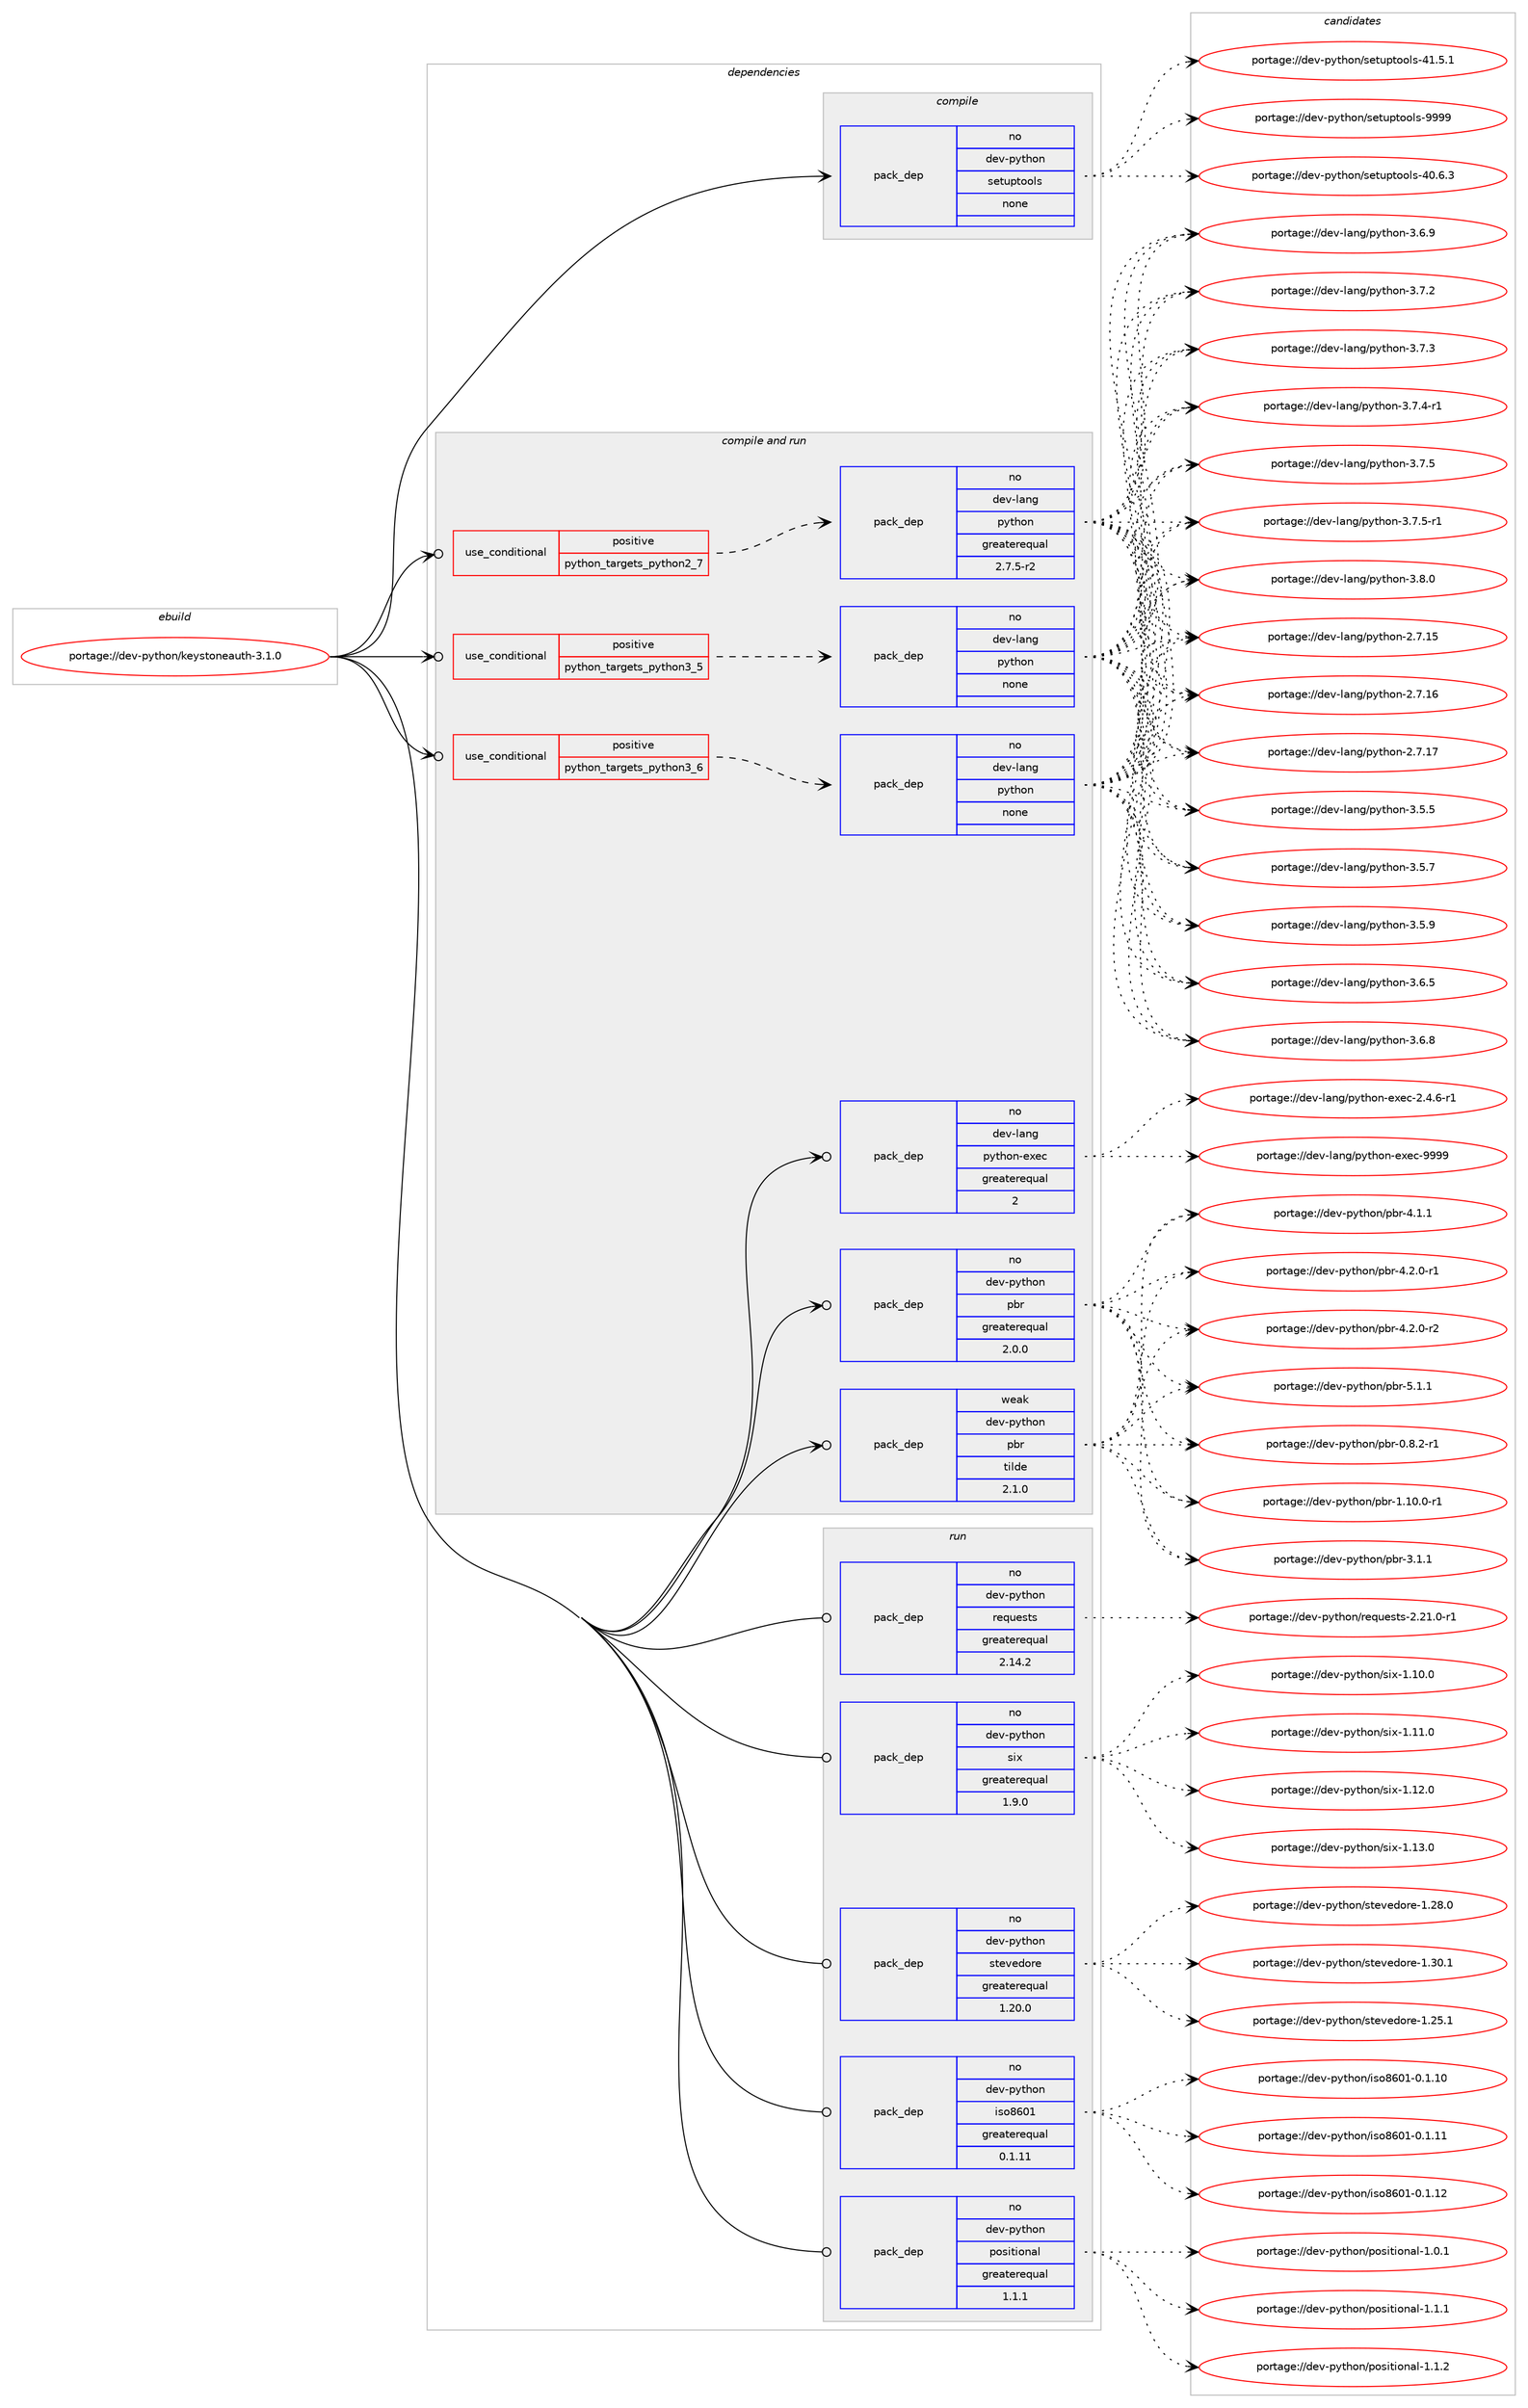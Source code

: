 digraph prolog {

# *************
# Graph options
# *************

newrank=true;
concentrate=true;
compound=true;
graph [rankdir=LR,fontname=Helvetica,fontsize=10,ranksep=1.5];#, ranksep=2.5, nodesep=0.2];
edge  [arrowhead=vee];
node  [fontname=Helvetica,fontsize=10];

# **********
# The ebuild
# **********

subgraph cluster_leftcol {
color=gray;
rank=same;
label=<<i>ebuild</i>>;
id [label="portage://dev-python/keystoneauth-3.1.0", color=red, width=4, href="../dev-python/keystoneauth-3.1.0.svg"];
}

# ****************
# The dependencies
# ****************

subgraph cluster_midcol {
color=gray;
label=<<i>dependencies</i>>;
subgraph cluster_compile {
fillcolor="#eeeeee";
style=filled;
label=<<i>compile</i>>;
subgraph pack112712 {
dependency147050 [label=<<TABLE BORDER="0" CELLBORDER="1" CELLSPACING="0" CELLPADDING="4" WIDTH="220"><TR><TD ROWSPAN="6" CELLPADDING="30">pack_dep</TD></TR><TR><TD WIDTH="110">no</TD></TR><TR><TD>dev-python</TD></TR><TR><TD>setuptools</TD></TR><TR><TD>none</TD></TR><TR><TD></TD></TR></TABLE>>, shape=none, color=blue];
}
id:e -> dependency147050:w [weight=20,style="solid",arrowhead="vee"];
}
subgraph cluster_compileandrun {
fillcolor="#eeeeee";
style=filled;
label=<<i>compile and run</i>>;
subgraph cond31013 {
dependency147051 [label=<<TABLE BORDER="0" CELLBORDER="1" CELLSPACING="0" CELLPADDING="4"><TR><TD ROWSPAN="3" CELLPADDING="10">use_conditional</TD></TR><TR><TD>positive</TD></TR><TR><TD>python_targets_python2_7</TD></TR></TABLE>>, shape=none, color=red];
subgraph pack112713 {
dependency147052 [label=<<TABLE BORDER="0" CELLBORDER="1" CELLSPACING="0" CELLPADDING="4" WIDTH="220"><TR><TD ROWSPAN="6" CELLPADDING="30">pack_dep</TD></TR><TR><TD WIDTH="110">no</TD></TR><TR><TD>dev-lang</TD></TR><TR><TD>python</TD></TR><TR><TD>greaterequal</TD></TR><TR><TD>2.7.5-r2</TD></TR></TABLE>>, shape=none, color=blue];
}
dependency147051:e -> dependency147052:w [weight=20,style="dashed",arrowhead="vee"];
}
id:e -> dependency147051:w [weight=20,style="solid",arrowhead="odotvee"];
subgraph cond31014 {
dependency147053 [label=<<TABLE BORDER="0" CELLBORDER="1" CELLSPACING="0" CELLPADDING="4"><TR><TD ROWSPAN="3" CELLPADDING="10">use_conditional</TD></TR><TR><TD>positive</TD></TR><TR><TD>python_targets_python3_5</TD></TR></TABLE>>, shape=none, color=red];
subgraph pack112714 {
dependency147054 [label=<<TABLE BORDER="0" CELLBORDER="1" CELLSPACING="0" CELLPADDING="4" WIDTH="220"><TR><TD ROWSPAN="6" CELLPADDING="30">pack_dep</TD></TR><TR><TD WIDTH="110">no</TD></TR><TR><TD>dev-lang</TD></TR><TR><TD>python</TD></TR><TR><TD>none</TD></TR><TR><TD></TD></TR></TABLE>>, shape=none, color=blue];
}
dependency147053:e -> dependency147054:w [weight=20,style="dashed",arrowhead="vee"];
}
id:e -> dependency147053:w [weight=20,style="solid",arrowhead="odotvee"];
subgraph cond31015 {
dependency147055 [label=<<TABLE BORDER="0" CELLBORDER="1" CELLSPACING="0" CELLPADDING="4"><TR><TD ROWSPAN="3" CELLPADDING="10">use_conditional</TD></TR><TR><TD>positive</TD></TR><TR><TD>python_targets_python3_6</TD></TR></TABLE>>, shape=none, color=red];
subgraph pack112715 {
dependency147056 [label=<<TABLE BORDER="0" CELLBORDER="1" CELLSPACING="0" CELLPADDING="4" WIDTH="220"><TR><TD ROWSPAN="6" CELLPADDING="30">pack_dep</TD></TR><TR><TD WIDTH="110">no</TD></TR><TR><TD>dev-lang</TD></TR><TR><TD>python</TD></TR><TR><TD>none</TD></TR><TR><TD></TD></TR></TABLE>>, shape=none, color=blue];
}
dependency147055:e -> dependency147056:w [weight=20,style="dashed",arrowhead="vee"];
}
id:e -> dependency147055:w [weight=20,style="solid",arrowhead="odotvee"];
subgraph pack112716 {
dependency147057 [label=<<TABLE BORDER="0" CELLBORDER="1" CELLSPACING="0" CELLPADDING="4" WIDTH="220"><TR><TD ROWSPAN="6" CELLPADDING="30">pack_dep</TD></TR><TR><TD WIDTH="110">no</TD></TR><TR><TD>dev-lang</TD></TR><TR><TD>python-exec</TD></TR><TR><TD>greaterequal</TD></TR><TR><TD>2</TD></TR></TABLE>>, shape=none, color=blue];
}
id:e -> dependency147057:w [weight=20,style="solid",arrowhead="odotvee"];
subgraph pack112717 {
dependency147058 [label=<<TABLE BORDER="0" CELLBORDER="1" CELLSPACING="0" CELLPADDING="4" WIDTH="220"><TR><TD ROWSPAN="6" CELLPADDING="30">pack_dep</TD></TR><TR><TD WIDTH="110">no</TD></TR><TR><TD>dev-python</TD></TR><TR><TD>pbr</TD></TR><TR><TD>greaterequal</TD></TR><TR><TD>2.0.0</TD></TR></TABLE>>, shape=none, color=blue];
}
id:e -> dependency147058:w [weight=20,style="solid",arrowhead="odotvee"];
subgraph pack112718 {
dependency147059 [label=<<TABLE BORDER="0" CELLBORDER="1" CELLSPACING="0" CELLPADDING="4" WIDTH="220"><TR><TD ROWSPAN="6" CELLPADDING="30">pack_dep</TD></TR><TR><TD WIDTH="110">weak</TD></TR><TR><TD>dev-python</TD></TR><TR><TD>pbr</TD></TR><TR><TD>tilde</TD></TR><TR><TD>2.1.0</TD></TR></TABLE>>, shape=none, color=blue];
}
id:e -> dependency147059:w [weight=20,style="solid",arrowhead="odotvee"];
}
subgraph cluster_run {
fillcolor="#eeeeee";
style=filled;
label=<<i>run</i>>;
subgraph pack112719 {
dependency147060 [label=<<TABLE BORDER="0" CELLBORDER="1" CELLSPACING="0" CELLPADDING="4" WIDTH="220"><TR><TD ROWSPAN="6" CELLPADDING="30">pack_dep</TD></TR><TR><TD WIDTH="110">no</TD></TR><TR><TD>dev-python</TD></TR><TR><TD>iso8601</TD></TR><TR><TD>greaterequal</TD></TR><TR><TD>0.1.11</TD></TR></TABLE>>, shape=none, color=blue];
}
id:e -> dependency147060:w [weight=20,style="solid",arrowhead="odot"];
subgraph pack112720 {
dependency147061 [label=<<TABLE BORDER="0" CELLBORDER="1" CELLSPACING="0" CELLPADDING="4" WIDTH="220"><TR><TD ROWSPAN="6" CELLPADDING="30">pack_dep</TD></TR><TR><TD WIDTH="110">no</TD></TR><TR><TD>dev-python</TD></TR><TR><TD>positional</TD></TR><TR><TD>greaterequal</TD></TR><TR><TD>1.1.1</TD></TR></TABLE>>, shape=none, color=blue];
}
id:e -> dependency147061:w [weight=20,style="solid",arrowhead="odot"];
subgraph pack112721 {
dependency147062 [label=<<TABLE BORDER="0" CELLBORDER="1" CELLSPACING="0" CELLPADDING="4" WIDTH="220"><TR><TD ROWSPAN="6" CELLPADDING="30">pack_dep</TD></TR><TR><TD WIDTH="110">no</TD></TR><TR><TD>dev-python</TD></TR><TR><TD>requests</TD></TR><TR><TD>greaterequal</TD></TR><TR><TD>2.14.2</TD></TR></TABLE>>, shape=none, color=blue];
}
id:e -> dependency147062:w [weight=20,style="solid",arrowhead="odot"];
subgraph pack112722 {
dependency147063 [label=<<TABLE BORDER="0" CELLBORDER="1" CELLSPACING="0" CELLPADDING="4" WIDTH="220"><TR><TD ROWSPAN="6" CELLPADDING="30">pack_dep</TD></TR><TR><TD WIDTH="110">no</TD></TR><TR><TD>dev-python</TD></TR><TR><TD>six</TD></TR><TR><TD>greaterequal</TD></TR><TR><TD>1.9.0</TD></TR></TABLE>>, shape=none, color=blue];
}
id:e -> dependency147063:w [weight=20,style="solid",arrowhead="odot"];
subgraph pack112723 {
dependency147064 [label=<<TABLE BORDER="0" CELLBORDER="1" CELLSPACING="0" CELLPADDING="4" WIDTH="220"><TR><TD ROWSPAN="6" CELLPADDING="30">pack_dep</TD></TR><TR><TD WIDTH="110">no</TD></TR><TR><TD>dev-python</TD></TR><TR><TD>stevedore</TD></TR><TR><TD>greaterequal</TD></TR><TR><TD>1.20.0</TD></TR></TABLE>>, shape=none, color=blue];
}
id:e -> dependency147064:w [weight=20,style="solid",arrowhead="odot"];
}
}

# **************
# The candidates
# **************

subgraph cluster_choices {
rank=same;
color=gray;
label=<<i>candidates</i>>;

subgraph choice112712 {
color=black;
nodesep=1;
choiceportage100101118451121211161041111104711510111611711211611111110811545524846544651 [label="portage://dev-python/setuptools-40.6.3", color=red, width=4,href="../dev-python/setuptools-40.6.3.svg"];
choiceportage100101118451121211161041111104711510111611711211611111110811545524946534649 [label="portage://dev-python/setuptools-41.5.1", color=red, width=4,href="../dev-python/setuptools-41.5.1.svg"];
choiceportage10010111845112121116104111110471151011161171121161111111081154557575757 [label="portage://dev-python/setuptools-9999", color=red, width=4,href="../dev-python/setuptools-9999.svg"];
dependency147050:e -> choiceportage100101118451121211161041111104711510111611711211611111110811545524846544651:w [style=dotted,weight="100"];
dependency147050:e -> choiceportage100101118451121211161041111104711510111611711211611111110811545524946534649:w [style=dotted,weight="100"];
dependency147050:e -> choiceportage10010111845112121116104111110471151011161171121161111111081154557575757:w [style=dotted,weight="100"];
}
subgraph choice112713 {
color=black;
nodesep=1;
choiceportage10010111845108971101034711212111610411111045504655464953 [label="portage://dev-lang/python-2.7.15", color=red, width=4,href="../dev-lang/python-2.7.15.svg"];
choiceportage10010111845108971101034711212111610411111045504655464954 [label="portage://dev-lang/python-2.7.16", color=red, width=4,href="../dev-lang/python-2.7.16.svg"];
choiceportage10010111845108971101034711212111610411111045504655464955 [label="portage://dev-lang/python-2.7.17", color=red, width=4,href="../dev-lang/python-2.7.17.svg"];
choiceportage100101118451089711010347112121116104111110455146534653 [label="portage://dev-lang/python-3.5.5", color=red, width=4,href="../dev-lang/python-3.5.5.svg"];
choiceportage100101118451089711010347112121116104111110455146534655 [label="portage://dev-lang/python-3.5.7", color=red, width=4,href="../dev-lang/python-3.5.7.svg"];
choiceportage100101118451089711010347112121116104111110455146534657 [label="portage://dev-lang/python-3.5.9", color=red, width=4,href="../dev-lang/python-3.5.9.svg"];
choiceportage100101118451089711010347112121116104111110455146544653 [label="portage://dev-lang/python-3.6.5", color=red, width=4,href="../dev-lang/python-3.6.5.svg"];
choiceportage100101118451089711010347112121116104111110455146544656 [label="portage://dev-lang/python-3.6.8", color=red, width=4,href="../dev-lang/python-3.6.8.svg"];
choiceportage100101118451089711010347112121116104111110455146544657 [label="portage://dev-lang/python-3.6.9", color=red, width=4,href="../dev-lang/python-3.6.9.svg"];
choiceportage100101118451089711010347112121116104111110455146554650 [label="portage://dev-lang/python-3.7.2", color=red, width=4,href="../dev-lang/python-3.7.2.svg"];
choiceportage100101118451089711010347112121116104111110455146554651 [label="portage://dev-lang/python-3.7.3", color=red, width=4,href="../dev-lang/python-3.7.3.svg"];
choiceportage1001011184510897110103471121211161041111104551465546524511449 [label="portage://dev-lang/python-3.7.4-r1", color=red, width=4,href="../dev-lang/python-3.7.4-r1.svg"];
choiceportage100101118451089711010347112121116104111110455146554653 [label="portage://dev-lang/python-3.7.5", color=red, width=4,href="../dev-lang/python-3.7.5.svg"];
choiceportage1001011184510897110103471121211161041111104551465546534511449 [label="portage://dev-lang/python-3.7.5-r1", color=red, width=4,href="../dev-lang/python-3.7.5-r1.svg"];
choiceportage100101118451089711010347112121116104111110455146564648 [label="portage://dev-lang/python-3.8.0", color=red, width=4,href="../dev-lang/python-3.8.0.svg"];
dependency147052:e -> choiceportage10010111845108971101034711212111610411111045504655464953:w [style=dotted,weight="100"];
dependency147052:e -> choiceportage10010111845108971101034711212111610411111045504655464954:w [style=dotted,weight="100"];
dependency147052:e -> choiceportage10010111845108971101034711212111610411111045504655464955:w [style=dotted,weight="100"];
dependency147052:e -> choiceportage100101118451089711010347112121116104111110455146534653:w [style=dotted,weight="100"];
dependency147052:e -> choiceportage100101118451089711010347112121116104111110455146534655:w [style=dotted,weight="100"];
dependency147052:e -> choiceportage100101118451089711010347112121116104111110455146534657:w [style=dotted,weight="100"];
dependency147052:e -> choiceportage100101118451089711010347112121116104111110455146544653:w [style=dotted,weight="100"];
dependency147052:e -> choiceportage100101118451089711010347112121116104111110455146544656:w [style=dotted,weight="100"];
dependency147052:e -> choiceportage100101118451089711010347112121116104111110455146544657:w [style=dotted,weight="100"];
dependency147052:e -> choiceportage100101118451089711010347112121116104111110455146554650:w [style=dotted,weight="100"];
dependency147052:e -> choiceportage100101118451089711010347112121116104111110455146554651:w [style=dotted,weight="100"];
dependency147052:e -> choiceportage1001011184510897110103471121211161041111104551465546524511449:w [style=dotted,weight="100"];
dependency147052:e -> choiceportage100101118451089711010347112121116104111110455146554653:w [style=dotted,weight="100"];
dependency147052:e -> choiceportage1001011184510897110103471121211161041111104551465546534511449:w [style=dotted,weight="100"];
dependency147052:e -> choiceportage100101118451089711010347112121116104111110455146564648:w [style=dotted,weight="100"];
}
subgraph choice112714 {
color=black;
nodesep=1;
choiceportage10010111845108971101034711212111610411111045504655464953 [label="portage://dev-lang/python-2.7.15", color=red, width=4,href="../dev-lang/python-2.7.15.svg"];
choiceportage10010111845108971101034711212111610411111045504655464954 [label="portage://dev-lang/python-2.7.16", color=red, width=4,href="../dev-lang/python-2.7.16.svg"];
choiceportage10010111845108971101034711212111610411111045504655464955 [label="portage://dev-lang/python-2.7.17", color=red, width=4,href="../dev-lang/python-2.7.17.svg"];
choiceportage100101118451089711010347112121116104111110455146534653 [label="portage://dev-lang/python-3.5.5", color=red, width=4,href="../dev-lang/python-3.5.5.svg"];
choiceportage100101118451089711010347112121116104111110455146534655 [label="portage://dev-lang/python-3.5.7", color=red, width=4,href="../dev-lang/python-3.5.7.svg"];
choiceportage100101118451089711010347112121116104111110455146534657 [label="portage://dev-lang/python-3.5.9", color=red, width=4,href="../dev-lang/python-3.5.9.svg"];
choiceportage100101118451089711010347112121116104111110455146544653 [label="portage://dev-lang/python-3.6.5", color=red, width=4,href="../dev-lang/python-3.6.5.svg"];
choiceportage100101118451089711010347112121116104111110455146544656 [label="portage://dev-lang/python-3.6.8", color=red, width=4,href="../dev-lang/python-3.6.8.svg"];
choiceportage100101118451089711010347112121116104111110455146544657 [label="portage://dev-lang/python-3.6.9", color=red, width=4,href="../dev-lang/python-3.6.9.svg"];
choiceportage100101118451089711010347112121116104111110455146554650 [label="portage://dev-lang/python-3.7.2", color=red, width=4,href="../dev-lang/python-3.7.2.svg"];
choiceportage100101118451089711010347112121116104111110455146554651 [label="portage://dev-lang/python-3.7.3", color=red, width=4,href="../dev-lang/python-3.7.3.svg"];
choiceportage1001011184510897110103471121211161041111104551465546524511449 [label="portage://dev-lang/python-3.7.4-r1", color=red, width=4,href="../dev-lang/python-3.7.4-r1.svg"];
choiceportage100101118451089711010347112121116104111110455146554653 [label="portage://dev-lang/python-3.7.5", color=red, width=4,href="../dev-lang/python-3.7.5.svg"];
choiceportage1001011184510897110103471121211161041111104551465546534511449 [label="portage://dev-lang/python-3.7.5-r1", color=red, width=4,href="../dev-lang/python-3.7.5-r1.svg"];
choiceportage100101118451089711010347112121116104111110455146564648 [label="portage://dev-lang/python-3.8.0", color=red, width=4,href="../dev-lang/python-3.8.0.svg"];
dependency147054:e -> choiceportage10010111845108971101034711212111610411111045504655464953:w [style=dotted,weight="100"];
dependency147054:e -> choiceportage10010111845108971101034711212111610411111045504655464954:w [style=dotted,weight="100"];
dependency147054:e -> choiceportage10010111845108971101034711212111610411111045504655464955:w [style=dotted,weight="100"];
dependency147054:e -> choiceportage100101118451089711010347112121116104111110455146534653:w [style=dotted,weight="100"];
dependency147054:e -> choiceportage100101118451089711010347112121116104111110455146534655:w [style=dotted,weight="100"];
dependency147054:e -> choiceportage100101118451089711010347112121116104111110455146534657:w [style=dotted,weight="100"];
dependency147054:e -> choiceportage100101118451089711010347112121116104111110455146544653:w [style=dotted,weight="100"];
dependency147054:e -> choiceportage100101118451089711010347112121116104111110455146544656:w [style=dotted,weight="100"];
dependency147054:e -> choiceportage100101118451089711010347112121116104111110455146544657:w [style=dotted,weight="100"];
dependency147054:e -> choiceportage100101118451089711010347112121116104111110455146554650:w [style=dotted,weight="100"];
dependency147054:e -> choiceportage100101118451089711010347112121116104111110455146554651:w [style=dotted,weight="100"];
dependency147054:e -> choiceportage1001011184510897110103471121211161041111104551465546524511449:w [style=dotted,weight="100"];
dependency147054:e -> choiceportage100101118451089711010347112121116104111110455146554653:w [style=dotted,weight="100"];
dependency147054:e -> choiceportage1001011184510897110103471121211161041111104551465546534511449:w [style=dotted,weight="100"];
dependency147054:e -> choiceportage100101118451089711010347112121116104111110455146564648:w [style=dotted,weight="100"];
}
subgraph choice112715 {
color=black;
nodesep=1;
choiceportage10010111845108971101034711212111610411111045504655464953 [label="portage://dev-lang/python-2.7.15", color=red, width=4,href="../dev-lang/python-2.7.15.svg"];
choiceportage10010111845108971101034711212111610411111045504655464954 [label="portage://dev-lang/python-2.7.16", color=red, width=4,href="../dev-lang/python-2.7.16.svg"];
choiceportage10010111845108971101034711212111610411111045504655464955 [label="portage://dev-lang/python-2.7.17", color=red, width=4,href="../dev-lang/python-2.7.17.svg"];
choiceportage100101118451089711010347112121116104111110455146534653 [label="portage://dev-lang/python-3.5.5", color=red, width=4,href="../dev-lang/python-3.5.5.svg"];
choiceportage100101118451089711010347112121116104111110455146534655 [label="portage://dev-lang/python-3.5.7", color=red, width=4,href="../dev-lang/python-3.5.7.svg"];
choiceportage100101118451089711010347112121116104111110455146534657 [label="portage://dev-lang/python-3.5.9", color=red, width=4,href="../dev-lang/python-3.5.9.svg"];
choiceportage100101118451089711010347112121116104111110455146544653 [label="portage://dev-lang/python-3.6.5", color=red, width=4,href="../dev-lang/python-3.6.5.svg"];
choiceportage100101118451089711010347112121116104111110455146544656 [label="portage://dev-lang/python-3.6.8", color=red, width=4,href="../dev-lang/python-3.6.8.svg"];
choiceportage100101118451089711010347112121116104111110455146544657 [label="portage://dev-lang/python-3.6.9", color=red, width=4,href="../dev-lang/python-3.6.9.svg"];
choiceportage100101118451089711010347112121116104111110455146554650 [label="portage://dev-lang/python-3.7.2", color=red, width=4,href="../dev-lang/python-3.7.2.svg"];
choiceportage100101118451089711010347112121116104111110455146554651 [label="portage://dev-lang/python-3.7.3", color=red, width=4,href="../dev-lang/python-3.7.3.svg"];
choiceportage1001011184510897110103471121211161041111104551465546524511449 [label="portage://dev-lang/python-3.7.4-r1", color=red, width=4,href="../dev-lang/python-3.7.4-r1.svg"];
choiceportage100101118451089711010347112121116104111110455146554653 [label="portage://dev-lang/python-3.7.5", color=red, width=4,href="../dev-lang/python-3.7.5.svg"];
choiceportage1001011184510897110103471121211161041111104551465546534511449 [label="portage://dev-lang/python-3.7.5-r1", color=red, width=4,href="../dev-lang/python-3.7.5-r1.svg"];
choiceportage100101118451089711010347112121116104111110455146564648 [label="portage://dev-lang/python-3.8.0", color=red, width=4,href="../dev-lang/python-3.8.0.svg"];
dependency147056:e -> choiceportage10010111845108971101034711212111610411111045504655464953:w [style=dotted,weight="100"];
dependency147056:e -> choiceportage10010111845108971101034711212111610411111045504655464954:w [style=dotted,weight="100"];
dependency147056:e -> choiceportage10010111845108971101034711212111610411111045504655464955:w [style=dotted,weight="100"];
dependency147056:e -> choiceportage100101118451089711010347112121116104111110455146534653:w [style=dotted,weight="100"];
dependency147056:e -> choiceportage100101118451089711010347112121116104111110455146534655:w [style=dotted,weight="100"];
dependency147056:e -> choiceportage100101118451089711010347112121116104111110455146534657:w [style=dotted,weight="100"];
dependency147056:e -> choiceportage100101118451089711010347112121116104111110455146544653:w [style=dotted,weight="100"];
dependency147056:e -> choiceportage100101118451089711010347112121116104111110455146544656:w [style=dotted,weight="100"];
dependency147056:e -> choiceportage100101118451089711010347112121116104111110455146544657:w [style=dotted,weight="100"];
dependency147056:e -> choiceportage100101118451089711010347112121116104111110455146554650:w [style=dotted,weight="100"];
dependency147056:e -> choiceportage100101118451089711010347112121116104111110455146554651:w [style=dotted,weight="100"];
dependency147056:e -> choiceportage1001011184510897110103471121211161041111104551465546524511449:w [style=dotted,weight="100"];
dependency147056:e -> choiceportage100101118451089711010347112121116104111110455146554653:w [style=dotted,weight="100"];
dependency147056:e -> choiceportage1001011184510897110103471121211161041111104551465546534511449:w [style=dotted,weight="100"];
dependency147056:e -> choiceportage100101118451089711010347112121116104111110455146564648:w [style=dotted,weight="100"];
}
subgraph choice112716 {
color=black;
nodesep=1;
choiceportage10010111845108971101034711212111610411111045101120101994550465246544511449 [label="portage://dev-lang/python-exec-2.4.6-r1", color=red, width=4,href="../dev-lang/python-exec-2.4.6-r1.svg"];
choiceportage10010111845108971101034711212111610411111045101120101994557575757 [label="portage://dev-lang/python-exec-9999", color=red, width=4,href="../dev-lang/python-exec-9999.svg"];
dependency147057:e -> choiceportage10010111845108971101034711212111610411111045101120101994550465246544511449:w [style=dotted,weight="100"];
dependency147057:e -> choiceportage10010111845108971101034711212111610411111045101120101994557575757:w [style=dotted,weight="100"];
}
subgraph choice112717 {
color=black;
nodesep=1;
choiceportage1001011184511212111610411111047112981144548465646504511449 [label="portage://dev-python/pbr-0.8.2-r1", color=red, width=4,href="../dev-python/pbr-0.8.2-r1.svg"];
choiceportage100101118451121211161041111104711298114454946494846484511449 [label="portage://dev-python/pbr-1.10.0-r1", color=red, width=4,href="../dev-python/pbr-1.10.0-r1.svg"];
choiceportage100101118451121211161041111104711298114455146494649 [label="portage://dev-python/pbr-3.1.1", color=red, width=4,href="../dev-python/pbr-3.1.1.svg"];
choiceportage100101118451121211161041111104711298114455246494649 [label="portage://dev-python/pbr-4.1.1", color=red, width=4,href="../dev-python/pbr-4.1.1.svg"];
choiceportage1001011184511212111610411111047112981144552465046484511449 [label="portage://dev-python/pbr-4.2.0-r1", color=red, width=4,href="../dev-python/pbr-4.2.0-r1.svg"];
choiceportage1001011184511212111610411111047112981144552465046484511450 [label="portage://dev-python/pbr-4.2.0-r2", color=red, width=4,href="../dev-python/pbr-4.2.0-r2.svg"];
choiceportage100101118451121211161041111104711298114455346494649 [label="portage://dev-python/pbr-5.1.1", color=red, width=4,href="../dev-python/pbr-5.1.1.svg"];
dependency147058:e -> choiceportage1001011184511212111610411111047112981144548465646504511449:w [style=dotted,weight="100"];
dependency147058:e -> choiceportage100101118451121211161041111104711298114454946494846484511449:w [style=dotted,weight="100"];
dependency147058:e -> choiceportage100101118451121211161041111104711298114455146494649:w [style=dotted,weight="100"];
dependency147058:e -> choiceportage100101118451121211161041111104711298114455246494649:w [style=dotted,weight="100"];
dependency147058:e -> choiceportage1001011184511212111610411111047112981144552465046484511449:w [style=dotted,weight="100"];
dependency147058:e -> choiceportage1001011184511212111610411111047112981144552465046484511450:w [style=dotted,weight="100"];
dependency147058:e -> choiceportage100101118451121211161041111104711298114455346494649:w [style=dotted,weight="100"];
}
subgraph choice112718 {
color=black;
nodesep=1;
choiceportage1001011184511212111610411111047112981144548465646504511449 [label="portage://dev-python/pbr-0.8.2-r1", color=red, width=4,href="../dev-python/pbr-0.8.2-r1.svg"];
choiceportage100101118451121211161041111104711298114454946494846484511449 [label="portage://dev-python/pbr-1.10.0-r1", color=red, width=4,href="../dev-python/pbr-1.10.0-r1.svg"];
choiceportage100101118451121211161041111104711298114455146494649 [label="portage://dev-python/pbr-3.1.1", color=red, width=4,href="../dev-python/pbr-3.1.1.svg"];
choiceportage100101118451121211161041111104711298114455246494649 [label="portage://dev-python/pbr-4.1.1", color=red, width=4,href="../dev-python/pbr-4.1.1.svg"];
choiceportage1001011184511212111610411111047112981144552465046484511449 [label="portage://dev-python/pbr-4.2.0-r1", color=red, width=4,href="../dev-python/pbr-4.2.0-r1.svg"];
choiceportage1001011184511212111610411111047112981144552465046484511450 [label="portage://dev-python/pbr-4.2.0-r2", color=red, width=4,href="../dev-python/pbr-4.2.0-r2.svg"];
choiceportage100101118451121211161041111104711298114455346494649 [label="portage://dev-python/pbr-5.1.1", color=red, width=4,href="../dev-python/pbr-5.1.1.svg"];
dependency147059:e -> choiceportage1001011184511212111610411111047112981144548465646504511449:w [style=dotted,weight="100"];
dependency147059:e -> choiceportage100101118451121211161041111104711298114454946494846484511449:w [style=dotted,weight="100"];
dependency147059:e -> choiceportage100101118451121211161041111104711298114455146494649:w [style=dotted,weight="100"];
dependency147059:e -> choiceportage100101118451121211161041111104711298114455246494649:w [style=dotted,weight="100"];
dependency147059:e -> choiceportage1001011184511212111610411111047112981144552465046484511449:w [style=dotted,weight="100"];
dependency147059:e -> choiceportage1001011184511212111610411111047112981144552465046484511450:w [style=dotted,weight="100"];
dependency147059:e -> choiceportage100101118451121211161041111104711298114455346494649:w [style=dotted,weight="100"];
}
subgraph choice112719 {
color=black;
nodesep=1;
choiceportage10010111845112121116104111110471051151115654484945484649464948 [label="portage://dev-python/iso8601-0.1.10", color=red, width=4,href="../dev-python/iso8601-0.1.10.svg"];
choiceportage10010111845112121116104111110471051151115654484945484649464949 [label="portage://dev-python/iso8601-0.1.11", color=red, width=4,href="../dev-python/iso8601-0.1.11.svg"];
choiceportage10010111845112121116104111110471051151115654484945484649464950 [label="portage://dev-python/iso8601-0.1.12", color=red, width=4,href="../dev-python/iso8601-0.1.12.svg"];
dependency147060:e -> choiceportage10010111845112121116104111110471051151115654484945484649464948:w [style=dotted,weight="100"];
dependency147060:e -> choiceportage10010111845112121116104111110471051151115654484945484649464949:w [style=dotted,weight="100"];
dependency147060:e -> choiceportage10010111845112121116104111110471051151115654484945484649464950:w [style=dotted,weight="100"];
}
subgraph choice112720 {
color=black;
nodesep=1;
choiceportage100101118451121211161041111104711211111510511610511111097108454946484649 [label="portage://dev-python/positional-1.0.1", color=red, width=4,href="../dev-python/positional-1.0.1.svg"];
choiceportage100101118451121211161041111104711211111510511610511111097108454946494649 [label="portage://dev-python/positional-1.1.1", color=red, width=4,href="../dev-python/positional-1.1.1.svg"];
choiceportage100101118451121211161041111104711211111510511610511111097108454946494650 [label="portage://dev-python/positional-1.1.2", color=red, width=4,href="../dev-python/positional-1.1.2.svg"];
dependency147061:e -> choiceportage100101118451121211161041111104711211111510511610511111097108454946484649:w [style=dotted,weight="100"];
dependency147061:e -> choiceportage100101118451121211161041111104711211111510511610511111097108454946494649:w [style=dotted,weight="100"];
dependency147061:e -> choiceportage100101118451121211161041111104711211111510511610511111097108454946494650:w [style=dotted,weight="100"];
}
subgraph choice112721 {
color=black;
nodesep=1;
choiceportage1001011184511212111610411111047114101113117101115116115455046504946484511449 [label="portage://dev-python/requests-2.21.0-r1", color=red, width=4,href="../dev-python/requests-2.21.0-r1.svg"];
dependency147062:e -> choiceportage1001011184511212111610411111047114101113117101115116115455046504946484511449:w [style=dotted,weight="100"];
}
subgraph choice112722 {
color=black;
nodesep=1;
choiceportage100101118451121211161041111104711510512045494649484648 [label="portage://dev-python/six-1.10.0", color=red, width=4,href="../dev-python/six-1.10.0.svg"];
choiceportage100101118451121211161041111104711510512045494649494648 [label="portage://dev-python/six-1.11.0", color=red, width=4,href="../dev-python/six-1.11.0.svg"];
choiceportage100101118451121211161041111104711510512045494649504648 [label="portage://dev-python/six-1.12.0", color=red, width=4,href="../dev-python/six-1.12.0.svg"];
choiceportage100101118451121211161041111104711510512045494649514648 [label="portage://dev-python/six-1.13.0", color=red, width=4,href="../dev-python/six-1.13.0.svg"];
dependency147063:e -> choiceportage100101118451121211161041111104711510512045494649484648:w [style=dotted,weight="100"];
dependency147063:e -> choiceportage100101118451121211161041111104711510512045494649494648:w [style=dotted,weight="100"];
dependency147063:e -> choiceportage100101118451121211161041111104711510512045494649504648:w [style=dotted,weight="100"];
dependency147063:e -> choiceportage100101118451121211161041111104711510512045494649514648:w [style=dotted,weight="100"];
}
subgraph choice112723 {
color=black;
nodesep=1;
choiceportage100101118451121211161041111104711511610111810110011111410145494650534649 [label="portage://dev-python/stevedore-1.25.1", color=red, width=4,href="../dev-python/stevedore-1.25.1.svg"];
choiceportage100101118451121211161041111104711511610111810110011111410145494650564648 [label="portage://dev-python/stevedore-1.28.0", color=red, width=4,href="../dev-python/stevedore-1.28.0.svg"];
choiceportage100101118451121211161041111104711511610111810110011111410145494651484649 [label="portage://dev-python/stevedore-1.30.1", color=red, width=4,href="../dev-python/stevedore-1.30.1.svg"];
dependency147064:e -> choiceportage100101118451121211161041111104711511610111810110011111410145494650534649:w [style=dotted,weight="100"];
dependency147064:e -> choiceportage100101118451121211161041111104711511610111810110011111410145494650564648:w [style=dotted,weight="100"];
dependency147064:e -> choiceportage100101118451121211161041111104711511610111810110011111410145494651484649:w [style=dotted,weight="100"];
}
}

}
